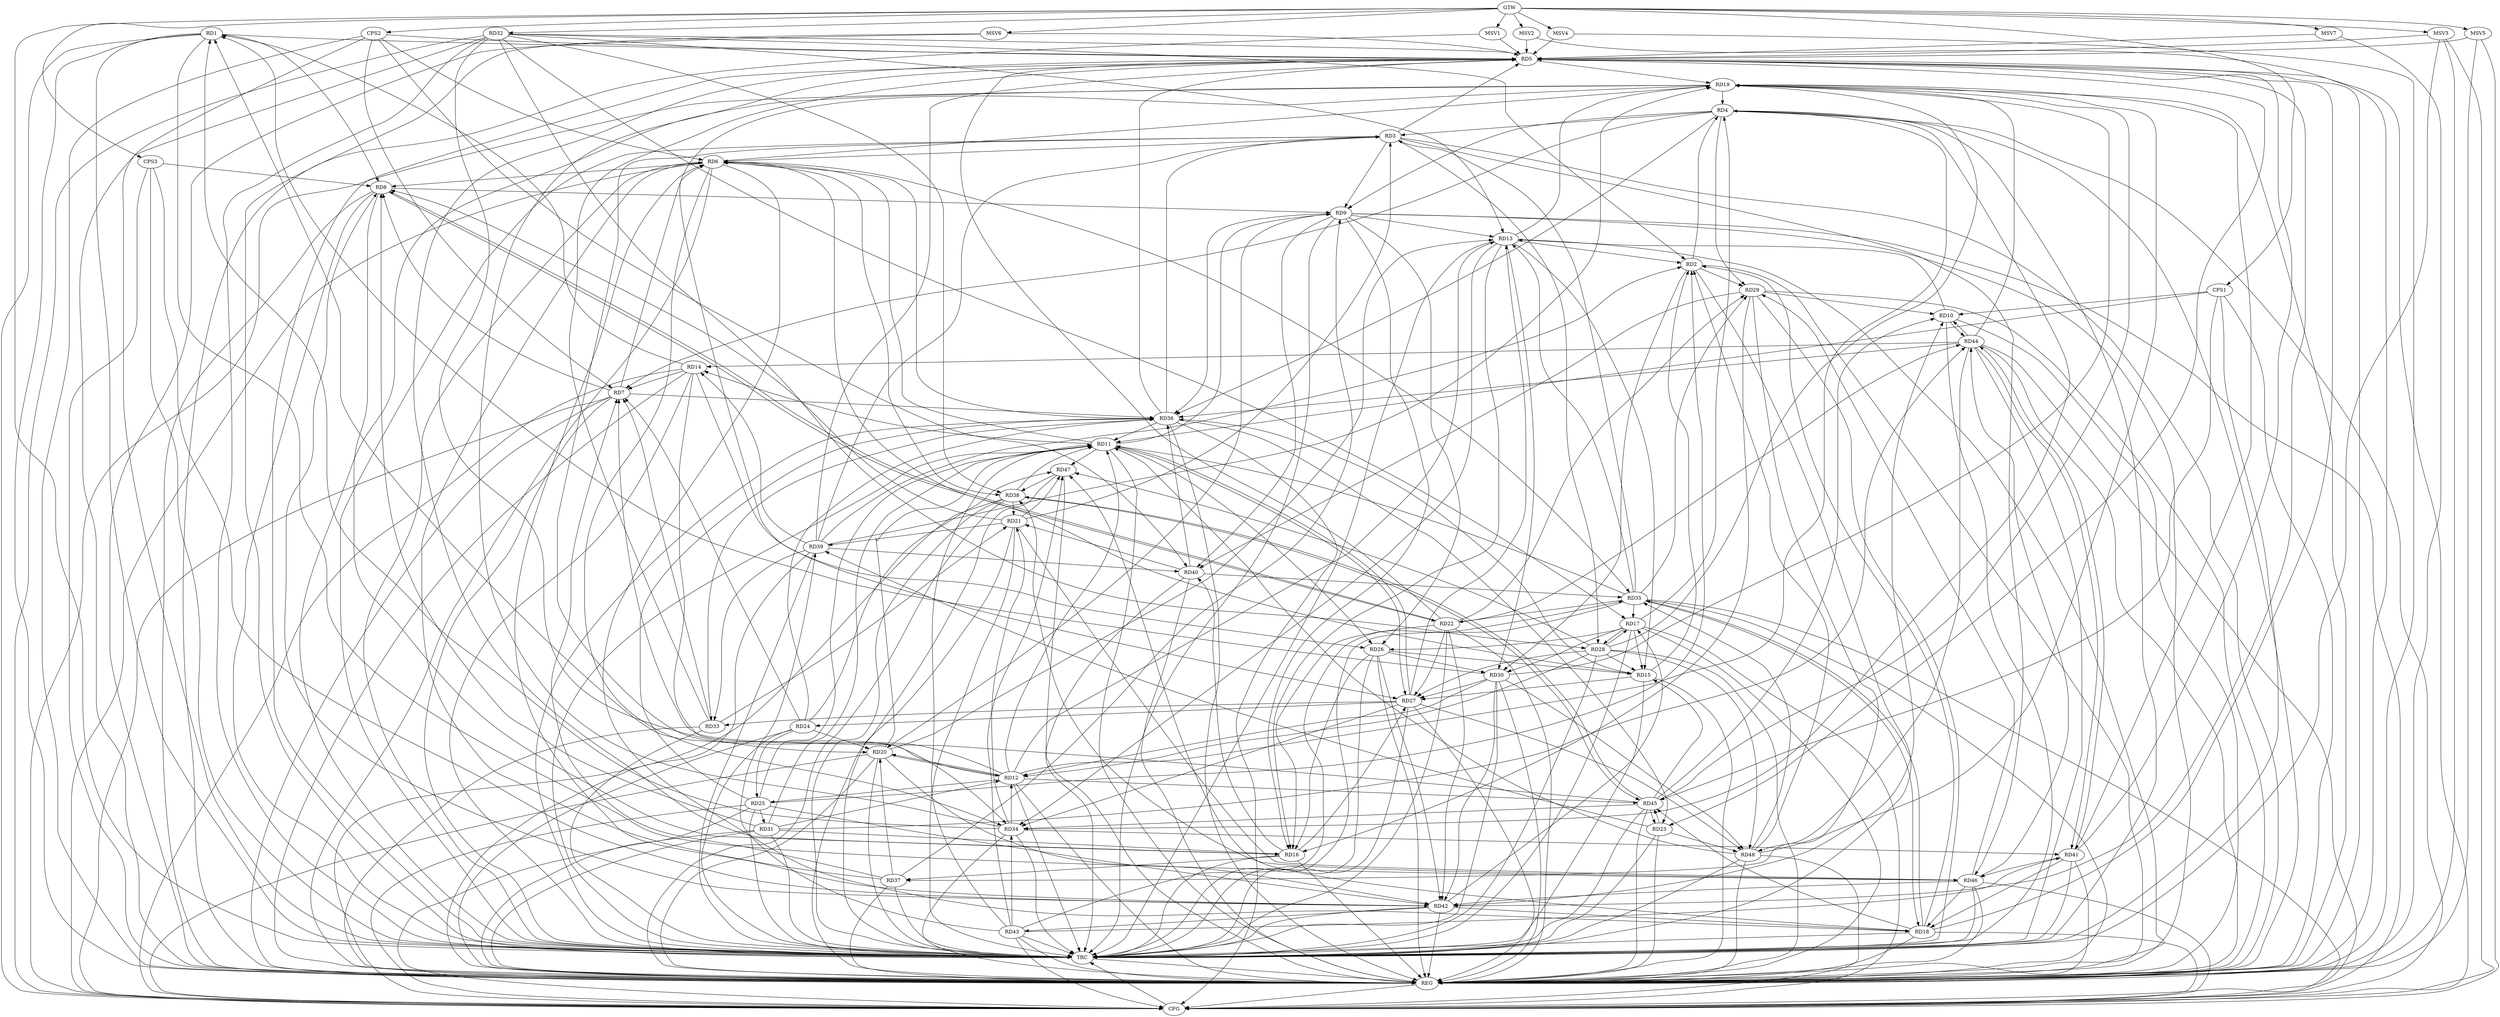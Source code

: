 strict digraph G {
  RD1 [ label="RD1" ];
  RD2 [ label="RD2" ];
  RD3 [ label="RD3" ];
  RD4 [ label="RD4" ];
  RD5 [ label="RD5" ];
  RD6 [ label="RD6" ];
  RD7 [ label="RD7" ];
  RD8 [ label="RD8" ];
  RD9 [ label="RD9" ];
  RD10 [ label="RD10" ];
  RD11 [ label="RD11" ];
  RD12 [ label="RD12" ];
  RD13 [ label="RD13" ];
  RD14 [ label="RD14" ];
  RD15 [ label="RD15" ];
  RD16 [ label="RD16" ];
  RD17 [ label="RD17" ];
  RD18 [ label="RD18" ];
  RD19 [ label="RD19" ];
  RD20 [ label="RD20" ];
  RD21 [ label="RD21" ];
  RD22 [ label="RD22" ];
  RD23 [ label="RD23" ];
  RD24 [ label="RD24" ];
  RD25 [ label="RD25" ];
  RD26 [ label="RD26" ];
  RD27 [ label="RD27" ];
  RD28 [ label="RD28" ];
  RD29 [ label="RD29" ];
  RD30 [ label="RD30" ];
  RD31 [ label="RD31" ];
  RD32 [ label="RD32" ];
  RD33 [ label="RD33" ];
  RD34 [ label="RD34" ];
  RD35 [ label="RD35" ];
  RD36 [ label="RD36" ];
  RD37 [ label="RD37" ];
  RD38 [ label="RD38" ];
  RD39 [ label="RD39" ];
  RD40 [ label="RD40" ];
  RD41 [ label="RD41" ];
  RD42 [ label="RD42" ];
  RD43 [ label="RD43" ];
  RD44 [ label="RD44" ];
  RD45 [ label="RD45" ];
  RD46 [ label="RD46" ];
  RD47 [ label="RD47" ];
  RD48 [ label="RD48" ];
  CPS1 [ label="CPS1" ];
  CPS2 [ label="CPS2" ];
  CPS3 [ label="CPS3" ];
  GTW [ label="GTW" ];
  REG [ label="REG" ];
  CFG [ label="CFG" ];
  TRC [ label="TRC" ];
  MSV1 [ label="MSV1" ];
  MSV2 [ label="MSV2" ];
  MSV3 [ label="MSV3" ];
  MSV4 [ label="MSV4" ];
  MSV5 [ label="MSV5" ];
  MSV6 [ label="MSV6" ];
  MSV7 [ label="MSV7" ];
  RD1 -> RD5;
  RD1 -> RD8;
  RD12 -> RD1;
  RD14 -> RD1;
  RD30 -> RD1;
  RD34 -> RD1;
  RD1 -> RD46;
  RD2 -> RD4;
  RD13 -> RD2;
  RD15 -> RD2;
  RD18 -> RD2;
  RD25 -> RD2;
  RD2 -> RD29;
  RD2 -> RD30;
  RD32 -> RD2;
  RD39 -> RD2;
  RD48 -> RD2;
  RD4 -> RD3;
  RD3 -> RD5;
  RD3 -> RD6;
  RD3 -> RD9;
  RD12 -> RD3;
  RD21 -> RD3;
  RD3 -> RD28;
  RD35 -> RD3;
  RD36 -> RD3;
  RD39 -> RD3;
  RD3 -> RD46;
  RD4 -> RD7;
  RD4 -> RD9;
  RD12 -> RD4;
  RD17 -> RD4;
  RD19 -> RD4;
  RD4 -> RD29;
  RD4 -> RD34;
  RD4 -> RD36;
  RD16 -> RD5;
  RD18 -> RD5;
  RD5 -> RD19;
  RD22 -> RD5;
  RD5 -> RD23;
  RD32 -> RD5;
  RD33 -> RD5;
  RD34 -> RD5;
  RD36 -> RD5;
  RD39 -> RD5;
  RD41 -> RD5;
  RD5 -> RD42;
  RD7 -> RD6;
  RD6 -> RD8;
  RD11 -> RD6;
  RD6 -> RD15;
  RD6 -> RD18;
  RD6 -> RD19;
  RD6 -> RD34;
  RD6 -> RD35;
  RD36 -> RD6;
  RD37 -> RD6;
  RD6 -> RD38;
  RD42 -> RD6;
  RD7 -> RD8;
  RD14 -> RD7;
  RD24 -> RD7;
  RD33 -> RD7;
  RD7 -> RD36;
  RD37 -> RD7;
  RD45 -> RD7;
  RD8 -> RD9;
  RD8 -> RD16;
  RD21 -> RD8;
  RD8 -> RD22;
  RD22 -> RD8;
  RD31 -> RD8;
  RD42 -> RD8;
  RD11 -> RD9;
  RD9 -> RD13;
  RD9 -> RD16;
  RD9 -> RD20;
  RD9 -> RD26;
  RD9 -> RD36;
  RD37 -> RD9;
  RD9 -> RD40;
  RD10 -> RD13;
  RD29 -> RD10;
  RD42 -> RD10;
  RD10 -> RD44;
  RD44 -> RD10;
  RD45 -> RD10;
  RD12 -> RD11;
  RD11 -> RD14;
  RD20 -> RD11;
  RD25 -> RD11;
  RD11 -> RD26;
  RD11 -> RD27;
  RD27 -> RD11;
  RD31 -> RD11;
  RD35 -> RD11;
  RD36 -> RD11;
  RD38 -> RD11;
  RD43 -> RD11;
  RD11 -> RD47;
  RD48 -> RD11;
  RD12 -> RD13;
  RD12 -> RD20;
  RD20 -> RD12;
  RD12 -> RD25;
  RD28 -> RD12;
  RD30 -> RD12;
  RD31 -> RD12;
  RD34 -> RD12;
  RD12 -> RD45;
  RD13 -> RD15;
  RD13 -> RD16;
  RD13 -> RD19;
  RD20 -> RD13;
  RD27 -> RD13;
  RD13 -> RD30;
  RD32 -> RD13;
  RD13 -> RD34;
  RD35 -> RD13;
  RD14 -> RD26;
  RD14 -> RD34;
  RD39 -> RD14;
  RD44 -> RD14;
  RD17 -> RD15;
  RD26 -> RD15;
  RD15 -> RD27;
  RD28 -> RD15;
  RD15 -> RD36;
  RD45 -> RD15;
  RD22 -> RD16;
  RD26 -> RD16;
  RD16 -> RD27;
  RD29 -> RD16;
  RD31 -> RD16;
  RD16 -> RD37;
  RD16 -> RD40;
  RD17 -> RD26;
  RD17 -> RD28;
  RD28 -> RD17;
  RD17 -> RD30;
  RD32 -> RD17;
  RD35 -> RD17;
  RD42 -> RD17;
  RD18 -> RD35;
  RD35 -> RD18;
  RD41 -> RD18;
  RD42 -> RD18;
  RD18 -> RD45;
  RD46 -> RD18;
  RD18 -> RD47;
  RD19 -> RD27;
  RD28 -> RD19;
  RD30 -> RD19;
  RD39 -> RD19;
  RD19 -> RD41;
  RD44 -> RD19;
  RD45 -> RD19;
  RD48 -> RD19;
  RD24 -> RD20;
  RD32 -> RD20;
  RD37 -> RD20;
  RD20 -> RD42;
  RD33 -> RD21;
  RD34 -> RD21;
  RD38 -> RD21;
  RD21 -> RD39;
  RD40 -> RD21;
  RD21 -> RD46;
  RD21 -> RD47;
  RD22 -> RD27;
  RD22 -> RD29;
  RD35 -> RD22;
  RD22 -> RD42;
  RD22 -> RD44;
  RD36 -> RD23;
  RD23 -> RD39;
  RD23 -> RD45;
  RD45 -> RD23;
  RD23 -> RD48;
  RD24 -> RD25;
  RD27 -> RD24;
  RD24 -> RD36;
  RD24 -> RD47;
  RD25 -> RD31;
  RD25 -> RD36;
  RD25 -> RD42;
  RD26 -> RD30;
  RD26 -> RD42;
  RD28 -> RD27;
  RD30 -> RD27;
  RD27 -> RD33;
  RD27 -> RD34;
  RD27 -> RD48;
  RD32 -> RD28;
  RD28 -> RD47;
  RD28 -> RD48;
  RD35 -> RD29;
  RD29 -> RD37;
  RD29 -> RD40;
  RD46 -> RD29;
  RD30 -> RD42;
  RD30 -> RD48;
  RD31 -> RD44;
  RD32 -> RD38;
  RD36 -> RD33;
  RD39 -> RD33;
  RD34 -> RD41;
  RD43 -> RD34;
  RD45 -> RD34;
  RD40 -> RD35;
  RD43 -> RD35;
  RD48 -> RD35;
  RD40 -> RD36;
  RD44 -> RD36;
  RD38 -> RD45;
  RD45 -> RD38;
  RD46 -> RD38;
  RD47 -> RD38;
  RD39 -> RD40;
  RD43 -> RD39;
  RD43 -> RD41;
  RD41 -> RD44;
  RD44 -> RD41;
  RD41 -> RD46;
  RD42 -> RD43;
  RD46 -> RD42;
  RD43 -> RD47;
  RD46 -> RD44;
  RD44 -> RD48;
  CPS1 -> RD10;
  CPS1 -> RD11;
  CPS1 -> RD45;
  CPS2 -> RD40;
  CPS2 -> RD5;
  CPS2 -> RD6;
  CPS2 -> RD7;
  CPS3 -> RD42;
  CPS3 -> RD8;
  GTW -> RD32;
  GTW -> CPS1;
  GTW -> CPS2;
  GTW -> CPS3;
  RD1 -> REG;
  RD2 -> REG;
  RD3 -> REG;
  RD4 -> REG;
  RD5 -> REG;
  RD6 -> REG;
  RD7 -> REG;
  RD8 -> REG;
  RD9 -> REG;
  RD10 -> REG;
  RD11 -> REG;
  RD12 -> REG;
  RD13 -> REG;
  RD14 -> REG;
  RD15 -> REG;
  RD16 -> REG;
  RD17 -> REG;
  RD18 -> REG;
  RD19 -> REG;
  RD20 -> REG;
  RD21 -> REG;
  RD22 -> REG;
  RD23 -> REG;
  RD24 -> REG;
  RD25 -> REG;
  RD26 -> REG;
  RD27 -> REG;
  RD28 -> REG;
  RD29 -> REG;
  RD30 -> REG;
  RD31 -> REG;
  RD32 -> REG;
  RD33 -> REG;
  RD34 -> REG;
  RD35 -> REG;
  RD36 -> REG;
  RD37 -> REG;
  RD38 -> REG;
  RD39 -> REG;
  RD40 -> REG;
  RD41 -> REG;
  RD42 -> REG;
  RD43 -> REG;
  RD44 -> REG;
  RD45 -> REG;
  RD46 -> REG;
  RD47 -> REG;
  RD48 -> REG;
  CPS1 -> REG;
  CPS2 -> REG;
  CPS3 -> REG;
  RD48 -> CFG;
  RD14 -> CFG;
  RD19 -> CFG;
  RD17 -> CFG;
  RD43 -> CFG;
  RD35 -> CFG;
  RD44 -> CFG;
  RD38 -> CFG;
  RD18 -> CFG;
  RD4 -> CFG;
  RD36 -> CFG;
  RD32 -> CFG;
  RD6 -> CFG;
  RD46 -> CFG;
  RD7 -> CFG;
  RD25 -> CFG;
  RD1 -> CFG;
  RD5 -> CFG;
  RD31 -> CFG;
  RD9 -> CFG;
  RD20 -> CFG;
  REG -> CFG;
  RD1 -> TRC;
  RD2 -> TRC;
  RD3 -> TRC;
  RD4 -> TRC;
  RD5 -> TRC;
  RD6 -> TRC;
  RD7 -> TRC;
  RD8 -> TRC;
  RD9 -> TRC;
  RD10 -> TRC;
  RD11 -> TRC;
  RD12 -> TRC;
  RD13 -> TRC;
  RD14 -> TRC;
  RD15 -> TRC;
  RD16 -> TRC;
  RD17 -> TRC;
  RD18 -> TRC;
  RD19 -> TRC;
  RD20 -> TRC;
  RD21 -> TRC;
  RD22 -> TRC;
  RD23 -> TRC;
  RD24 -> TRC;
  RD25 -> TRC;
  RD26 -> TRC;
  RD27 -> TRC;
  RD28 -> TRC;
  RD29 -> TRC;
  RD30 -> TRC;
  RD31 -> TRC;
  RD32 -> TRC;
  RD33 -> TRC;
  RD34 -> TRC;
  RD35 -> TRC;
  RD36 -> TRC;
  RD37 -> TRC;
  RD38 -> TRC;
  RD39 -> TRC;
  RD40 -> TRC;
  RD41 -> TRC;
  RD42 -> TRC;
  RD43 -> TRC;
  RD44 -> TRC;
  RD45 -> TRC;
  RD46 -> TRC;
  RD47 -> TRC;
  RD48 -> TRC;
  CPS1 -> TRC;
  CPS2 -> TRC;
  CPS3 -> TRC;
  GTW -> TRC;
  CFG -> TRC;
  TRC -> REG;
  MSV1 -> RD5;
  MSV2 -> RD5;
  MSV3 -> RD5;
  GTW -> MSV1;
  MSV1 -> REG;
  GTW -> MSV2;
  MSV2 -> REG;
  GTW -> MSV3;
  MSV3 -> REG;
  MSV3 -> TRC;
  MSV3 -> CFG;
  MSV4 -> RD5;
  MSV5 -> RD5;
  GTW -> MSV4;
  MSV4 -> REG;
  GTW -> MSV5;
  MSV5 -> REG;
  MSV5 -> CFG;
  MSV6 -> RD5;
  MSV7 -> RD5;
  GTW -> MSV6;
  MSV6 -> REG;
  MSV6 -> TRC;
  GTW -> MSV7;
  MSV7 -> REG;
}
